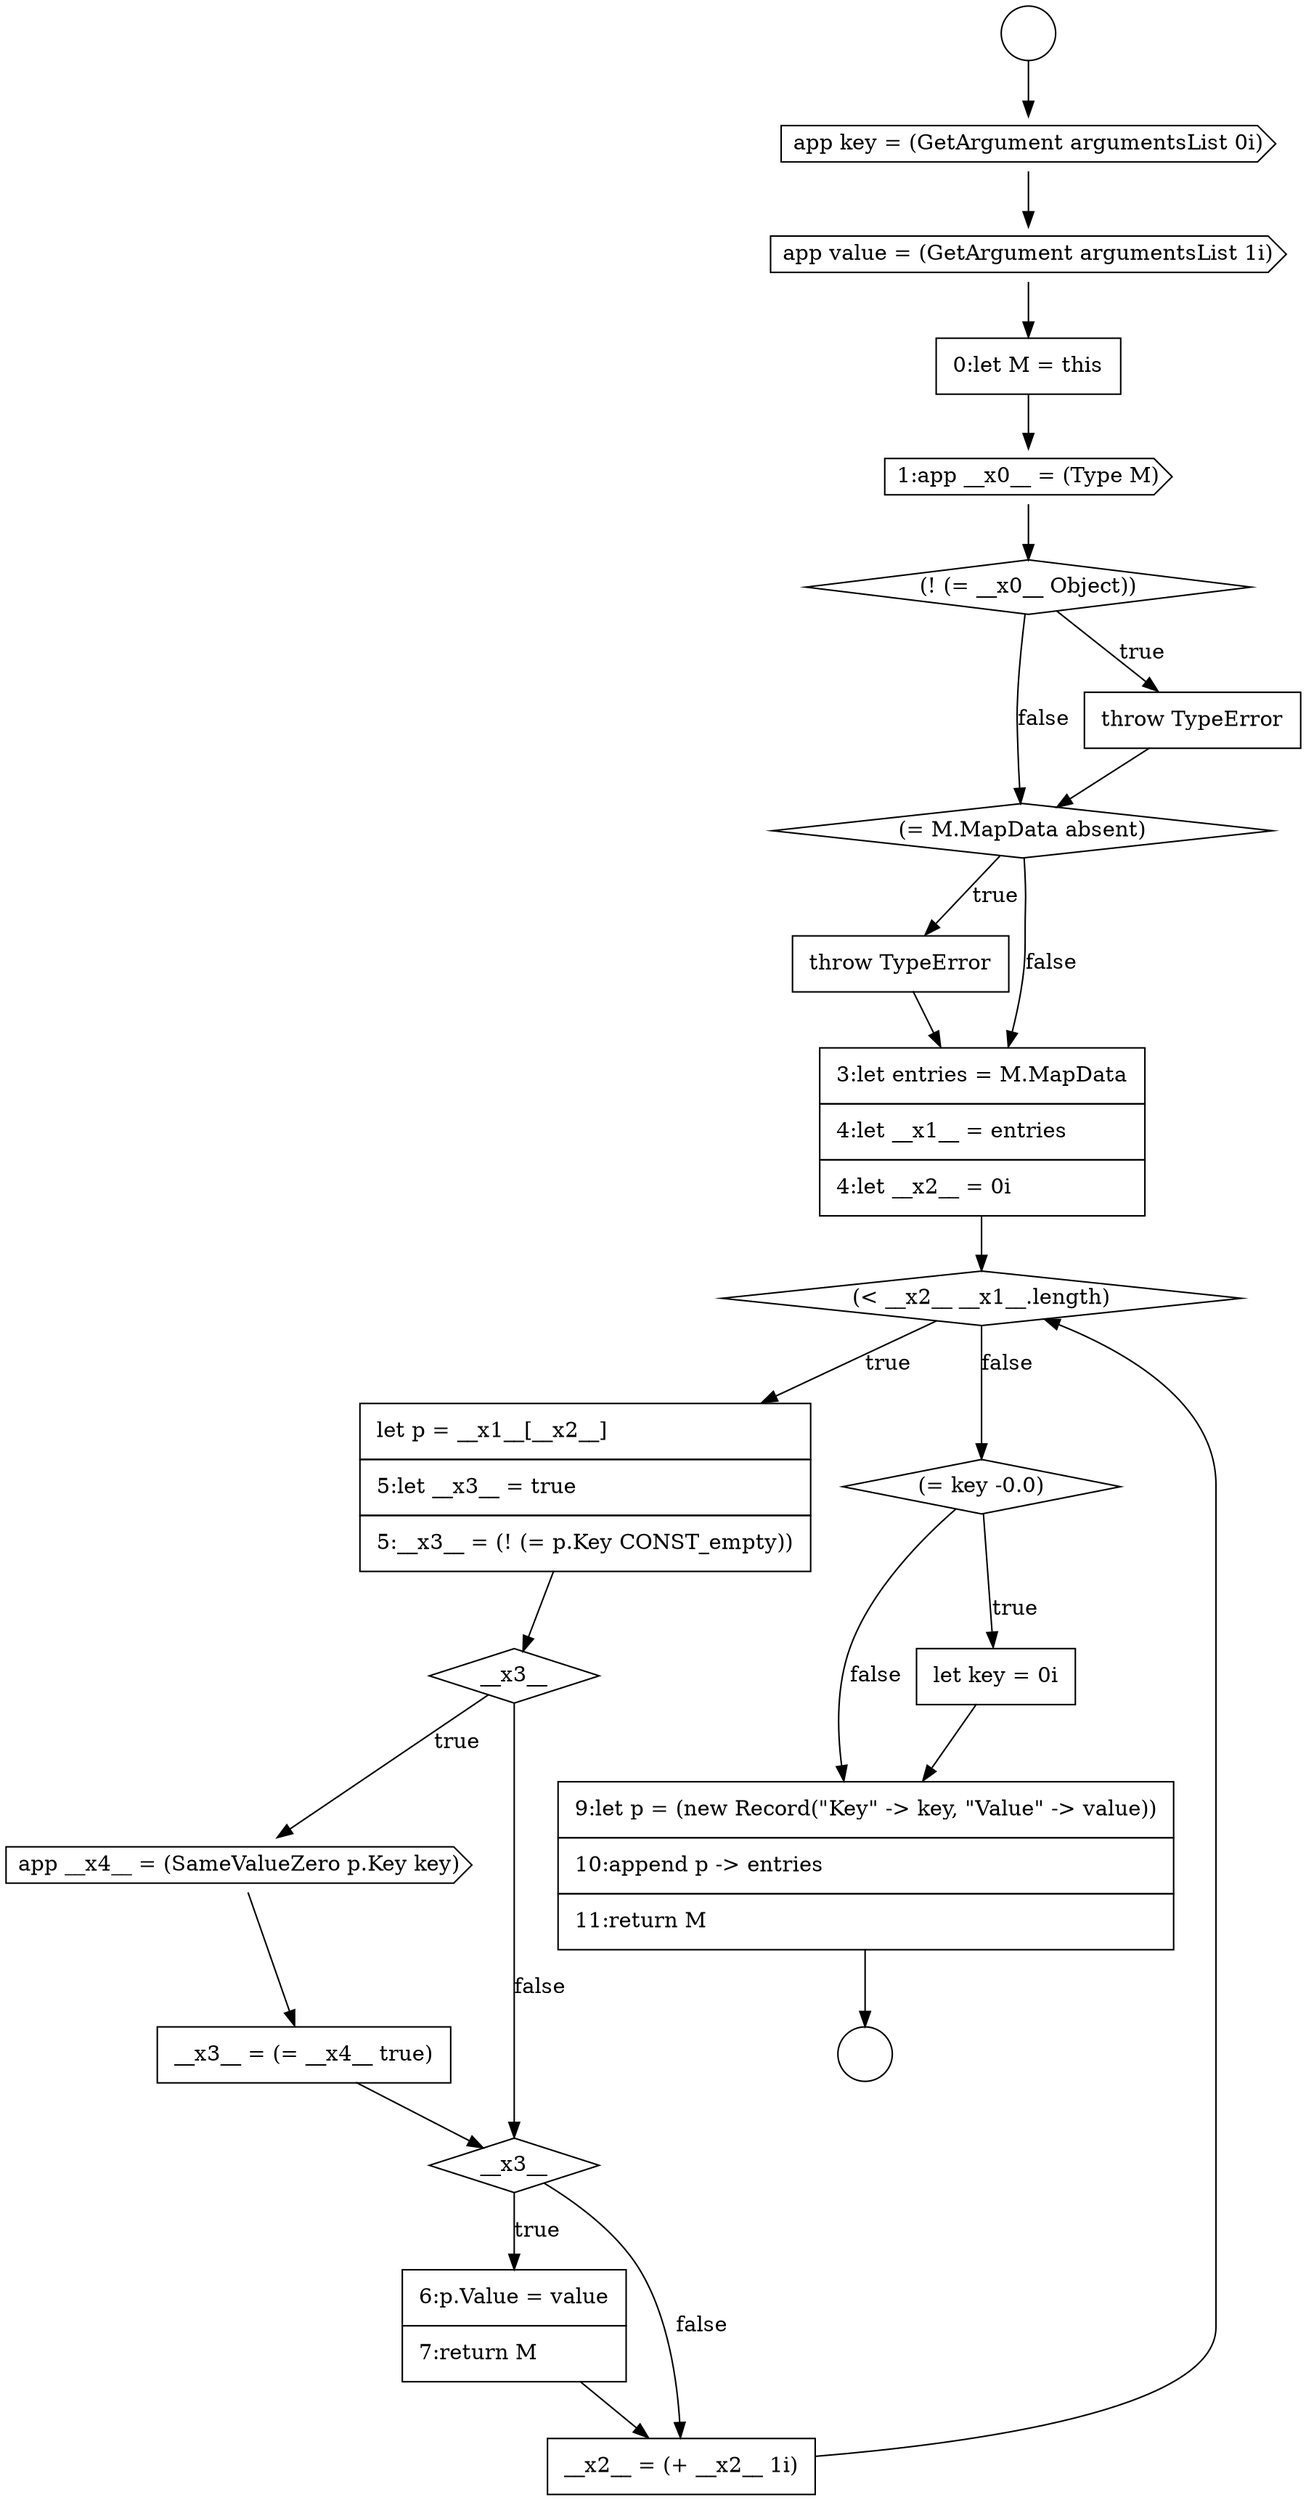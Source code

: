 digraph {
  node15963 [shape=circle label=" " color="black" fillcolor="white" style=filled]
  node15971 [shape=diamond, label=<<font color="black">(= M.MapData absent)</font>> color="black" fillcolor="white" style=filled]
  node15975 [shape=none, margin=0, label=<<font color="black">
    <table border="0" cellborder="1" cellspacing="0" cellpadding="10">
      <tr><td align="left">let p = __x1__[__x2__]</td></tr>
      <tr><td align="left">5:let __x3__ = true</td></tr>
      <tr><td align="left">5:__x3__ = (! (= p.Key CONST_empty))</td></tr>
    </table>
  </font>> color="black" fillcolor="white" style=filled]
  node15984 [shape=none, margin=0, label=<<font color="black">
    <table border="0" cellborder="1" cellspacing="0" cellpadding="10">
      <tr><td align="left">9:let p = (new Record(&quot;Key&quot; -&gt; key, &quot;Value&quot; -&gt; value))</td></tr>
      <tr><td align="left">10:append p -&gt; entries</td></tr>
      <tr><td align="left">11:return M</td></tr>
    </table>
  </font>> color="black" fillcolor="white" style=filled]
  node15972 [shape=none, margin=0, label=<<font color="black">
    <table border="0" cellborder="1" cellspacing="0" cellpadding="10">
      <tr><td align="left">throw TypeError</td></tr>
    </table>
  </font>> color="black" fillcolor="white" style=filled]
  node15976 [shape=diamond, label=<<font color="black">__x3__</font>> color="black" fillcolor="white" style=filled]
  node15969 [shape=diamond, label=<<font color="black">(! (= __x0__ Object))</font>> color="black" fillcolor="white" style=filled]
  node15982 [shape=diamond, label=<<font color="black">(= key -0.0)</font>> color="black" fillcolor="white" style=filled]
  node15964 [shape=circle label=" " color="black" fillcolor="white" style=filled]
  node15977 [shape=cds, label=<<font color="black">app __x4__ = (SameValueZero p.Key key)</font>> color="black" fillcolor="white" style=filled]
  node15974 [shape=diamond, label=<<font color="black">(&lt; __x2__ __x1__.length)</font>> color="black" fillcolor="white" style=filled]
  node15970 [shape=none, margin=0, label=<<font color="black">
    <table border="0" cellborder="1" cellspacing="0" cellpadding="10">
      <tr><td align="left">throw TypeError</td></tr>
    </table>
  </font>> color="black" fillcolor="white" style=filled]
  node15980 [shape=none, margin=0, label=<<font color="black">
    <table border="0" cellborder="1" cellspacing="0" cellpadding="10">
      <tr><td align="left">6:p.Value = value</td></tr>
      <tr><td align="left">7:return M</td></tr>
    </table>
  </font>> color="black" fillcolor="white" style=filled]
  node15981 [shape=none, margin=0, label=<<font color="black">
    <table border="0" cellborder="1" cellspacing="0" cellpadding="10">
      <tr><td align="left">__x2__ = (+ __x2__ 1i)</td></tr>
    </table>
  </font>> color="black" fillcolor="white" style=filled]
  node15967 [shape=none, margin=0, label=<<font color="black">
    <table border="0" cellborder="1" cellspacing="0" cellpadding="10">
      <tr><td align="left">0:let M = this</td></tr>
    </table>
  </font>> color="black" fillcolor="white" style=filled]
  node15979 [shape=diamond, label=<<font color="black">__x3__</font>> color="black" fillcolor="white" style=filled]
  node15978 [shape=none, margin=0, label=<<font color="black">
    <table border="0" cellborder="1" cellspacing="0" cellpadding="10">
      <tr><td align="left">__x3__ = (= __x4__ true)</td></tr>
    </table>
  </font>> color="black" fillcolor="white" style=filled]
  node15983 [shape=none, margin=0, label=<<font color="black">
    <table border="0" cellborder="1" cellspacing="0" cellpadding="10">
      <tr><td align="left">let key = 0i</td></tr>
    </table>
  </font>> color="black" fillcolor="white" style=filled]
  node15968 [shape=cds, label=<<font color="black">1:app __x0__ = (Type M)</font>> color="black" fillcolor="white" style=filled]
  node15966 [shape=cds, label=<<font color="black">app value = (GetArgument argumentsList 1i)</font>> color="black" fillcolor="white" style=filled]
  node15965 [shape=cds, label=<<font color="black">app key = (GetArgument argumentsList 0i)</font>> color="black" fillcolor="white" style=filled]
  node15973 [shape=none, margin=0, label=<<font color="black">
    <table border="0" cellborder="1" cellspacing="0" cellpadding="10">
      <tr><td align="left">3:let entries = M.MapData</td></tr>
      <tr><td align="left">4:let __x1__ = entries</td></tr>
      <tr><td align="left">4:let __x2__ = 0i</td></tr>
    </table>
  </font>> color="black" fillcolor="white" style=filled]
  node15976 -> node15977 [label=<<font color="black">true</font>> color="black"]
  node15976 -> node15979 [label=<<font color="black">false</font>> color="black"]
  node15967 -> node15968 [ color="black"]
  node15980 -> node15981 [ color="black"]
  node15979 -> node15980 [label=<<font color="black">true</font>> color="black"]
  node15979 -> node15981 [label=<<font color="black">false</font>> color="black"]
  node15974 -> node15975 [label=<<font color="black">true</font>> color="black"]
  node15974 -> node15982 [label=<<font color="black">false</font>> color="black"]
  node15970 -> node15971 [ color="black"]
  node15973 -> node15974 [ color="black"]
  node15981 -> node15974 [ color="black"]
  node15971 -> node15972 [label=<<font color="black">true</font>> color="black"]
  node15971 -> node15973 [label=<<font color="black">false</font>> color="black"]
  node15977 -> node15978 [ color="black"]
  node15978 -> node15979 [ color="black"]
  node15966 -> node15967 [ color="black"]
  node15963 -> node15965 [ color="black"]
  node15983 -> node15984 [ color="black"]
  node15969 -> node15970 [label=<<font color="black">true</font>> color="black"]
  node15969 -> node15971 [label=<<font color="black">false</font>> color="black"]
  node15965 -> node15966 [ color="black"]
  node15975 -> node15976 [ color="black"]
  node15982 -> node15983 [label=<<font color="black">true</font>> color="black"]
  node15982 -> node15984 [label=<<font color="black">false</font>> color="black"]
  node15972 -> node15973 [ color="black"]
  node15984 -> node15964 [ color="black"]
  node15968 -> node15969 [ color="black"]
}
